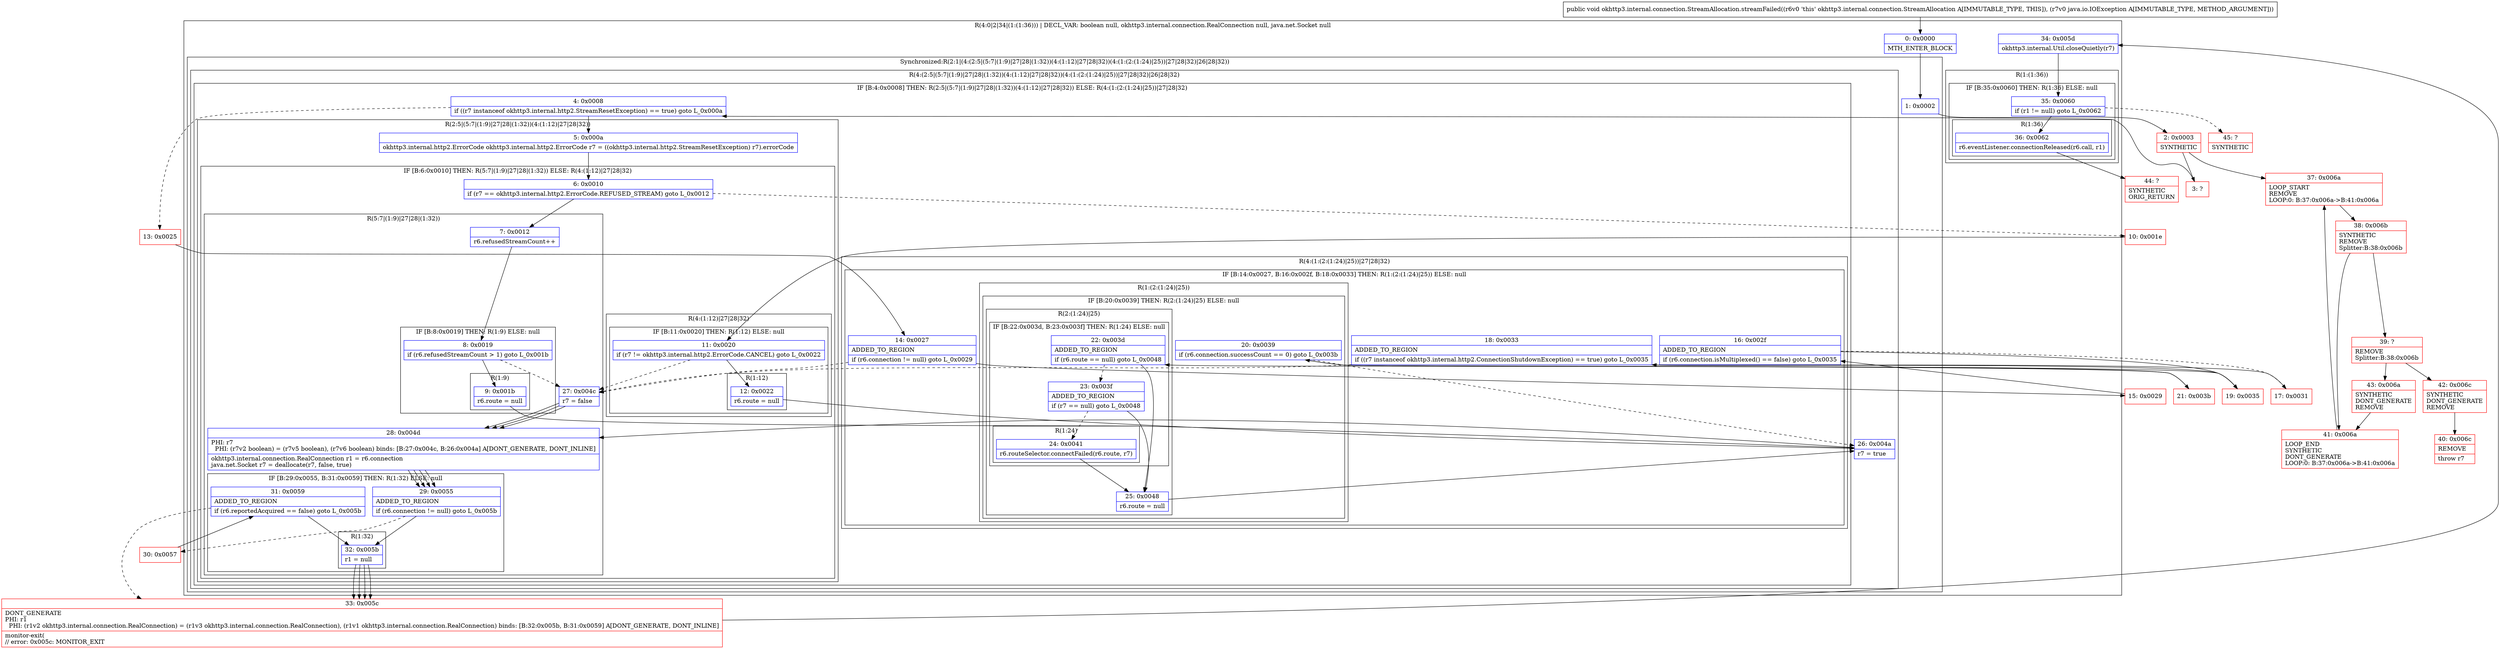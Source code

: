 digraph "CFG forokhttp3.internal.connection.StreamAllocation.streamFailed(Ljava\/io\/IOException;)V" {
subgraph cluster_Region_472659091 {
label = "R(4:0|2|34|(1:(1:36))) | DECL_VAR: boolean null, okhttp3.internal.connection.RealConnection null, java.net.Socket null\l";
node [shape=record,color=blue];
Node_0 [shape=record,label="{0\:\ 0x0000|MTH_ENTER_BLOCK\l}"];
subgraph cluster_SynchronizedRegion_1754601455 {
label = "Synchronized:R(2:1|(4:(2:5|(5:7|(1:9)|27|28|(1:32))(4:(1:12)|27|28|32))(4:(1:(2:(1:24)|25))|27|28|32)|26|28|32))";
node [shape=record,color=blue];
Node_1 [shape=record,label="{1\:\ 0x0002}"];
subgraph cluster_Region_1315559675 {
label = "R(4:(2:5|(5:7|(1:9)|27|28|(1:32))(4:(1:12)|27|28|32))(4:(1:(2:(1:24)|25))|27|28|32)|26|28|32)";
node [shape=record,color=blue];
subgraph cluster_IfRegion_1509935490 {
label = "IF [B:4:0x0008] THEN: R(2:5|(5:7|(1:9)|27|28|(1:32))(4:(1:12)|27|28|32)) ELSE: R(4:(1:(2:(1:24)|25))|27|28|32)";
node [shape=record,color=blue];
Node_4 [shape=record,label="{4\:\ 0x0008|if ((r7 instanceof okhttp3.internal.http2.StreamResetException) == true) goto L_0x000a\l}"];
subgraph cluster_Region_443227900 {
label = "R(2:5|(5:7|(1:9)|27|28|(1:32))(4:(1:12)|27|28|32))";
node [shape=record,color=blue];
Node_5 [shape=record,label="{5\:\ 0x000a|okhttp3.internal.http2.ErrorCode okhttp3.internal.http2.ErrorCode r7 = ((okhttp3.internal.http2.StreamResetException) r7).errorCode\l}"];
subgraph cluster_IfRegion_152213469 {
label = "IF [B:6:0x0010] THEN: R(5:7|(1:9)|27|28|(1:32)) ELSE: R(4:(1:12)|27|28|32)";
node [shape=record,color=blue];
Node_6 [shape=record,label="{6\:\ 0x0010|if (r7 == okhttp3.internal.http2.ErrorCode.REFUSED_STREAM) goto L_0x0012\l}"];
subgraph cluster_Region_387585714 {
label = "R(5:7|(1:9)|27|28|(1:32))";
node [shape=record,color=blue];
Node_7 [shape=record,label="{7\:\ 0x0012|r6.refusedStreamCount++\l}"];
subgraph cluster_IfRegion_248396404 {
label = "IF [B:8:0x0019] THEN: R(1:9) ELSE: null";
node [shape=record,color=blue];
Node_8 [shape=record,label="{8\:\ 0x0019|if (r6.refusedStreamCount \> 1) goto L_0x001b\l}"];
subgraph cluster_Region_1791345859 {
label = "R(1:9)";
node [shape=record,color=blue];
Node_9 [shape=record,label="{9\:\ 0x001b|r6.route = null\l}"];
}
}
Node_27 [shape=record,label="{27\:\ 0x004c|r7 = false\l}"];
Node_28 [shape=record,label="{28\:\ 0x004d|PHI: r7 \l  PHI: (r7v2 boolean) = (r7v5 boolean), (r7v6 boolean) binds: [B:27:0x004c, B:26:0x004a] A[DONT_GENERATE, DONT_INLINE]\l|okhttp3.internal.connection.RealConnection r1 = r6.connection\ljava.net.Socket r7 = deallocate(r7, false, true)\l}"];
subgraph cluster_IfRegion_707763227 {
label = "IF [B:29:0x0055, B:31:0x0059] THEN: R(1:32) ELSE: null";
node [shape=record,color=blue];
Node_29 [shape=record,label="{29\:\ 0x0055|ADDED_TO_REGION\l|if (r6.connection != null) goto L_0x005b\l}"];
Node_31 [shape=record,label="{31\:\ 0x0059|ADDED_TO_REGION\l|if (r6.reportedAcquired == false) goto L_0x005b\l}"];
subgraph cluster_Region_151123970 {
label = "R(1:32)";
node [shape=record,color=blue];
Node_32 [shape=record,label="{32\:\ 0x005b|r1 = null\l}"];
}
}
}
subgraph cluster_Region_2084981858 {
label = "R(4:(1:12)|27|28|32)";
node [shape=record,color=blue];
subgraph cluster_IfRegion_22512222 {
label = "IF [B:11:0x0020] THEN: R(1:12) ELSE: null";
node [shape=record,color=blue];
Node_11 [shape=record,label="{11\:\ 0x0020|if (r7 != okhttp3.internal.http2.ErrorCode.CANCEL) goto L_0x0022\l}"];
subgraph cluster_Region_222032645 {
label = "R(1:12)";
node [shape=record,color=blue];
Node_12 [shape=record,label="{12\:\ 0x0022|r6.route = null\l}"];
}
}
Node_27 [shape=record,label="{27\:\ 0x004c|r7 = false\l}"];
Node_28 [shape=record,label="{28\:\ 0x004d|PHI: r7 \l  PHI: (r7v2 boolean) = (r7v5 boolean), (r7v6 boolean) binds: [B:27:0x004c, B:26:0x004a] A[DONT_GENERATE, DONT_INLINE]\l|okhttp3.internal.connection.RealConnection r1 = r6.connection\ljava.net.Socket r7 = deallocate(r7, false, true)\l}"];
Node_32 [shape=record,label="{32\:\ 0x005b|r1 = null\l}"];
}
}
}
subgraph cluster_Region_1222801963 {
label = "R(4:(1:(2:(1:24)|25))|27|28|32)";
node [shape=record,color=blue];
subgraph cluster_IfRegion_1926849868 {
label = "IF [B:14:0x0027, B:16:0x002f, B:18:0x0033] THEN: R(1:(2:(1:24)|25)) ELSE: null";
node [shape=record,color=blue];
Node_14 [shape=record,label="{14\:\ 0x0027|ADDED_TO_REGION\l|if (r6.connection != null) goto L_0x0029\l}"];
Node_16 [shape=record,label="{16\:\ 0x002f|ADDED_TO_REGION\l|if (r6.connection.isMultiplexed() == false) goto L_0x0035\l}"];
Node_18 [shape=record,label="{18\:\ 0x0033|ADDED_TO_REGION\l|if ((r7 instanceof okhttp3.internal.http2.ConnectionShutdownException) == true) goto L_0x0035\l}"];
subgraph cluster_Region_922637320 {
label = "R(1:(2:(1:24)|25))";
node [shape=record,color=blue];
subgraph cluster_IfRegion_1617414536 {
label = "IF [B:20:0x0039] THEN: R(2:(1:24)|25) ELSE: null";
node [shape=record,color=blue];
Node_20 [shape=record,label="{20\:\ 0x0039|if (r6.connection.successCount == 0) goto L_0x003b\l}"];
subgraph cluster_Region_848735578 {
label = "R(2:(1:24)|25)";
node [shape=record,color=blue];
subgraph cluster_IfRegion_198987073 {
label = "IF [B:22:0x003d, B:23:0x003f] THEN: R(1:24) ELSE: null";
node [shape=record,color=blue];
Node_22 [shape=record,label="{22\:\ 0x003d|ADDED_TO_REGION\l|if (r6.route == null) goto L_0x0048\l}"];
Node_23 [shape=record,label="{23\:\ 0x003f|ADDED_TO_REGION\l|if (r7 == null) goto L_0x0048\l}"];
subgraph cluster_Region_1338377766 {
label = "R(1:24)";
node [shape=record,color=blue];
Node_24 [shape=record,label="{24\:\ 0x0041|r6.routeSelector.connectFailed(r6.route, r7)\l}"];
}
}
Node_25 [shape=record,label="{25\:\ 0x0048|r6.route = null\l}"];
}
}
}
}
Node_27 [shape=record,label="{27\:\ 0x004c|r7 = false\l}"];
Node_28 [shape=record,label="{28\:\ 0x004d|PHI: r7 \l  PHI: (r7v2 boolean) = (r7v5 boolean), (r7v6 boolean) binds: [B:27:0x004c, B:26:0x004a] A[DONT_GENERATE, DONT_INLINE]\l|okhttp3.internal.connection.RealConnection r1 = r6.connection\ljava.net.Socket r7 = deallocate(r7, false, true)\l}"];
Node_32 [shape=record,label="{32\:\ 0x005b|r1 = null\l}"];
}
}
Node_26 [shape=record,label="{26\:\ 0x004a|r7 = true\l}"];
Node_28 [shape=record,label="{28\:\ 0x004d|PHI: r7 \l  PHI: (r7v2 boolean) = (r7v5 boolean), (r7v6 boolean) binds: [B:27:0x004c, B:26:0x004a] A[DONT_GENERATE, DONT_INLINE]\l|okhttp3.internal.connection.RealConnection r1 = r6.connection\ljava.net.Socket r7 = deallocate(r7, false, true)\l}"];
Node_32 [shape=record,label="{32\:\ 0x005b|r1 = null\l}"];
}
}
Node_34 [shape=record,label="{34\:\ 0x005d|okhttp3.internal.Util.closeQuietly(r7)\l}"];
subgraph cluster_Region_288599519 {
label = "R(1:(1:36))";
node [shape=record,color=blue];
subgraph cluster_IfRegion_1198166044 {
label = "IF [B:35:0x0060] THEN: R(1:36) ELSE: null";
node [shape=record,color=blue];
Node_35 [shape=record,label="{35\:\ 0x0060|if (r1 != null) goto L_0x0062\l}"];
subgraph cluster_Region_478321144 {
label = "R(1:36)";
node [shape=record,color=blue];
Node_36 [shape=record,label="{36\:\ 0x0062|r6.eventListener.connectionReleased(r6.call, r1)\l}"];
}
}
}
}
Node_2 [shape=record,color=red,label="{2\:\ 0x0003|SYNTHETIC\l}"];
Node_3 [shape=record,color=red,label="{3\:\ ?}"];
Node_10 [shape=record,color=red,label="{10\:\ 0x001e}"];
Node_13 [shape=record,color=red,label="{13\:\ 0x0025}"];
Node_15 [shape=record,color=red,label="{15\:\ 0x0029}"];
Node_17 [shape=record,color=red,label="{17\:\ 0x0031}"];
Node_19 [shape=record,color=red,label="{19\:\ 0x0035}"];
Node_21 [shape=record,color=red,label="{21\:\ 0x003b}"];
Node_30 [shape=record,color=red,label="{30\:\ 0x0057}"];
Node_33 [shape=record,color=red,label="{33\:\ 0x005c|DONT_GENERATE\lPHI: r1 \l  PHI: (r1v2 okhttp3.internal.connection.RealConnection) = (r1v3 okhttp3.internal.connection.RealConnection), (r1v1 okhttp3.internal.connection.RealConnection) binds: [B:32:0x005b, B:31:0x0059] A[DONT_GENERATE, DONT_INLINE]\l|monitor\-exit(\l\/\/ error: 0x005c: MONITOR_EXIT  \l}"];
Node_37 [shape=record,color=red,label="{37\:\ 0x006a|LOOP_START\lREMOVE\lLOOP:0: B:37:0x006a\-\>B:41:0x006a\l}"];
Node_38 [shape=record,color=red,label="{38\:\ 0x006b|SYNTHETIC\lREMOVE\lSplitter:B:38:0x006b\l}"];
Node_39 [shape=record,color=red,label="{39\:\ ?|REMOVE\lSplitter:B:38:0x006b\l}"];
Node_40 [shape=record,color=red,label="{40\:\ 0x006c|REMOVE\l|throw r7\l}"];
Node_41 [shape=record,color=red,label="{41\:\ 0x006a|LOOP_END\lSYNTHETIC\lDONT_GENERATE\lLOOP:0: B:37:0x006a\-\>B:41:0x006a\l}"];
Node_42 [shape=record,color=red,label="{42\:\ 0x006c|SYNTHETIC\lDONT_GENERATE\lREMOVE\l}"];
Node_43 [shape=record,color=red,label="{43\:\ 0x006a|SYNTHETIC\lDONT_GENERATE\lREMOVE\l}"];
Node_44 [shape=record,color=red,label="{44\:\ ?|SYNTHETIC\lORIG_RETURN\l}"];
Node_45 [shape=record,color=red,label="{45\:\ ?|SYNTHETIC\l}"];
MethodNode[shape=record,label="{public void okhttp3.internal.connection.StreamAllocation.streamFailed((r6v0 'this' okhttp3.internal.connection.StreamAllocation A[IMMUTABLE_TYPE, THIS]), (r7v0 java.io.IOException A[IMMUTABLE_TYPE, METHOD_ARGUMENT])) }"];
MethodNode -> Node_0;
Node_0 -> Node_1;
Node_1 -> Node_2;
Node_4 -> Node_5;
Node_4 -> Node_13[style=dashed];
Node_5 -> Node_6;
Node_6 -> Node_7;
Node_6 -> Node_10[style=dashed];
Node_7 -> Node_8;
Node_8 -> Node_9;
Node_8 -> Node_27[style=dashed];
Node_9 -> Node_26;
Node_27 -> Node_28;
Node_28 -> Node_29;
Node_29 -> Node_30[style=dashed];
Node_29 -> Node_32;
Node_31 -> Node_32;
Node_31 -> Node_33[style=dashed];
Node_32 -> Node_33;
Node_11 -> Node_12;
Node_11 -> Node_27[style=dashed];
Node_12 -> Node_26;
Node_27 -> Node_28;
Node_28 -> Node_29;
Node_32 -> Node_33;
Node_14 -> Node_15;
Node_14 -> Node_27[style=dashed];
Node_16 -> Node_17[style=dashed];
Node_16 -> Node_19;
Node_18 -> Node_19;
Node_18 -> Node_27[style=dashed];
Node_20 -> Node_21;
Node_20 -> Node_26[style=dashed];
Node_22 -> Node_23[style=dashed];
Node_22 -> Node_25;
Node_23 -> Node_24[style=dashed];
Node_23 -> Node_25;
Node_24 -> Node_25;
Node_25 -> Node_26;
Node_27 -> Node_28;
Node_28 -> Node_29;
Node_32 -> Node_33;
Node_26 -> Node_28;
Node_28 -> Node_29;
Node_32 -> Node_33;
Node_34 -> Node_35;
Node_35 -> Node_36;
Node_35 -> Node_45[style=dashed];
Node_36 -> Node_44;
Node_2 -> Node_3;
Node_2 -> Node_37;
Node_3 -> Node_4;
Node_10 -> Node_11;
Node_13 -> Node_14;
Node_15 -> Node_16;
Node_17 -> Node_18;
Node_19 -> Node_20;
Node_21 -> Node_22;
Node_30 -> Node_31;
Node_33 -> Node_34;
Node_37 -> Node_38;
Node_38 -> Node_39;
Node_38 -> Node_41;
Node_39 -> Node_42;
Node_39 -> Node_43;
Node_41 -> Node_37;
Node_42 -> Node_40;
Node_43 -> Node_41;
}

